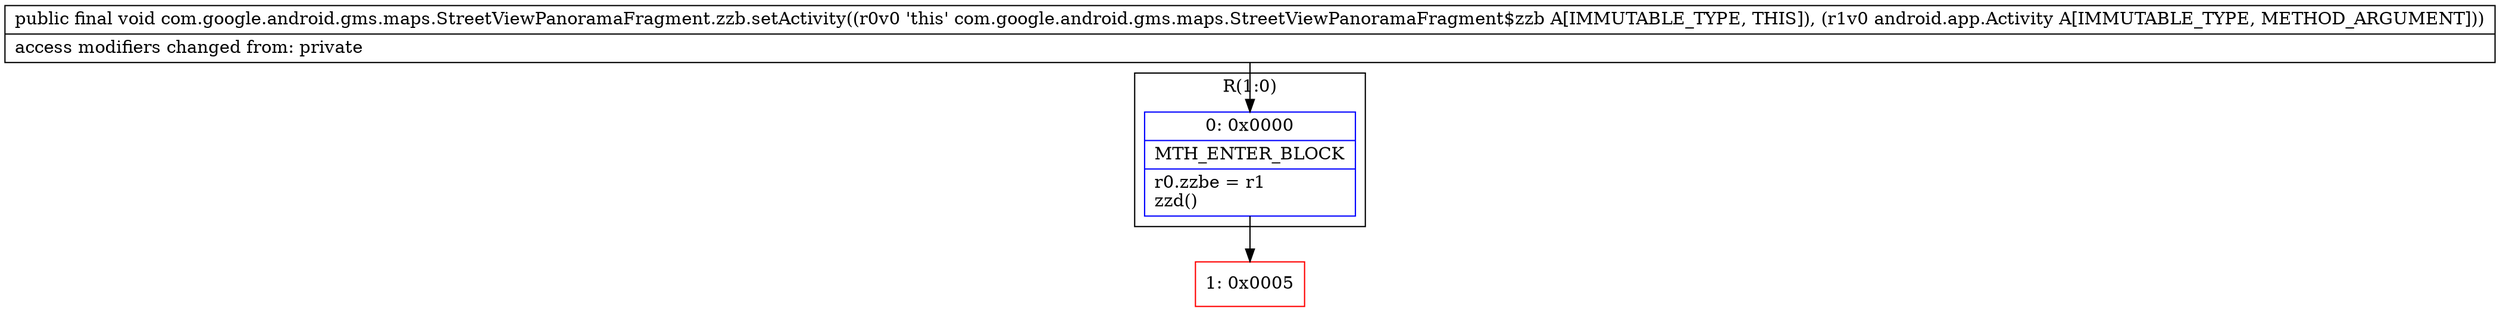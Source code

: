digraph "CFG forcom.google.android.gms.maps.StreetViewPanoramaFragment.zzb.setActivity(Landroid\/app\/Activity;)V" {
subgraph cluster_Region_1832358583 {
label = "R(1:0)";
node [shape=record,color=blue];
Node_0 [shape=record,label="{0\:\ 0x0000|MTH_ENTER_BLOCK\l|r0.zzbe = r1\lzzd()\l}"];
}
Node_1 [shape=record,color=red,label="{1\:\ 0x0005}"];
MethodNode[shape=record,label="{public final void com.google.android.gms.maps.StreetViewPanoramaFragment.zzb.setActivity((r0v0 'this' com.google.android.gms.maps.StreetViewPanoramaFragment$zzb A[IMMUTABLE_TYPE, THIS]), (r1v0 android.app.Activity A[IMMUTABLE_TYPE, METHOD_ARGUMENT]))  | access modifiers changed from: private\l}"];
MethodNode -> Node_0;
Node_0 -> Node_1;
}

